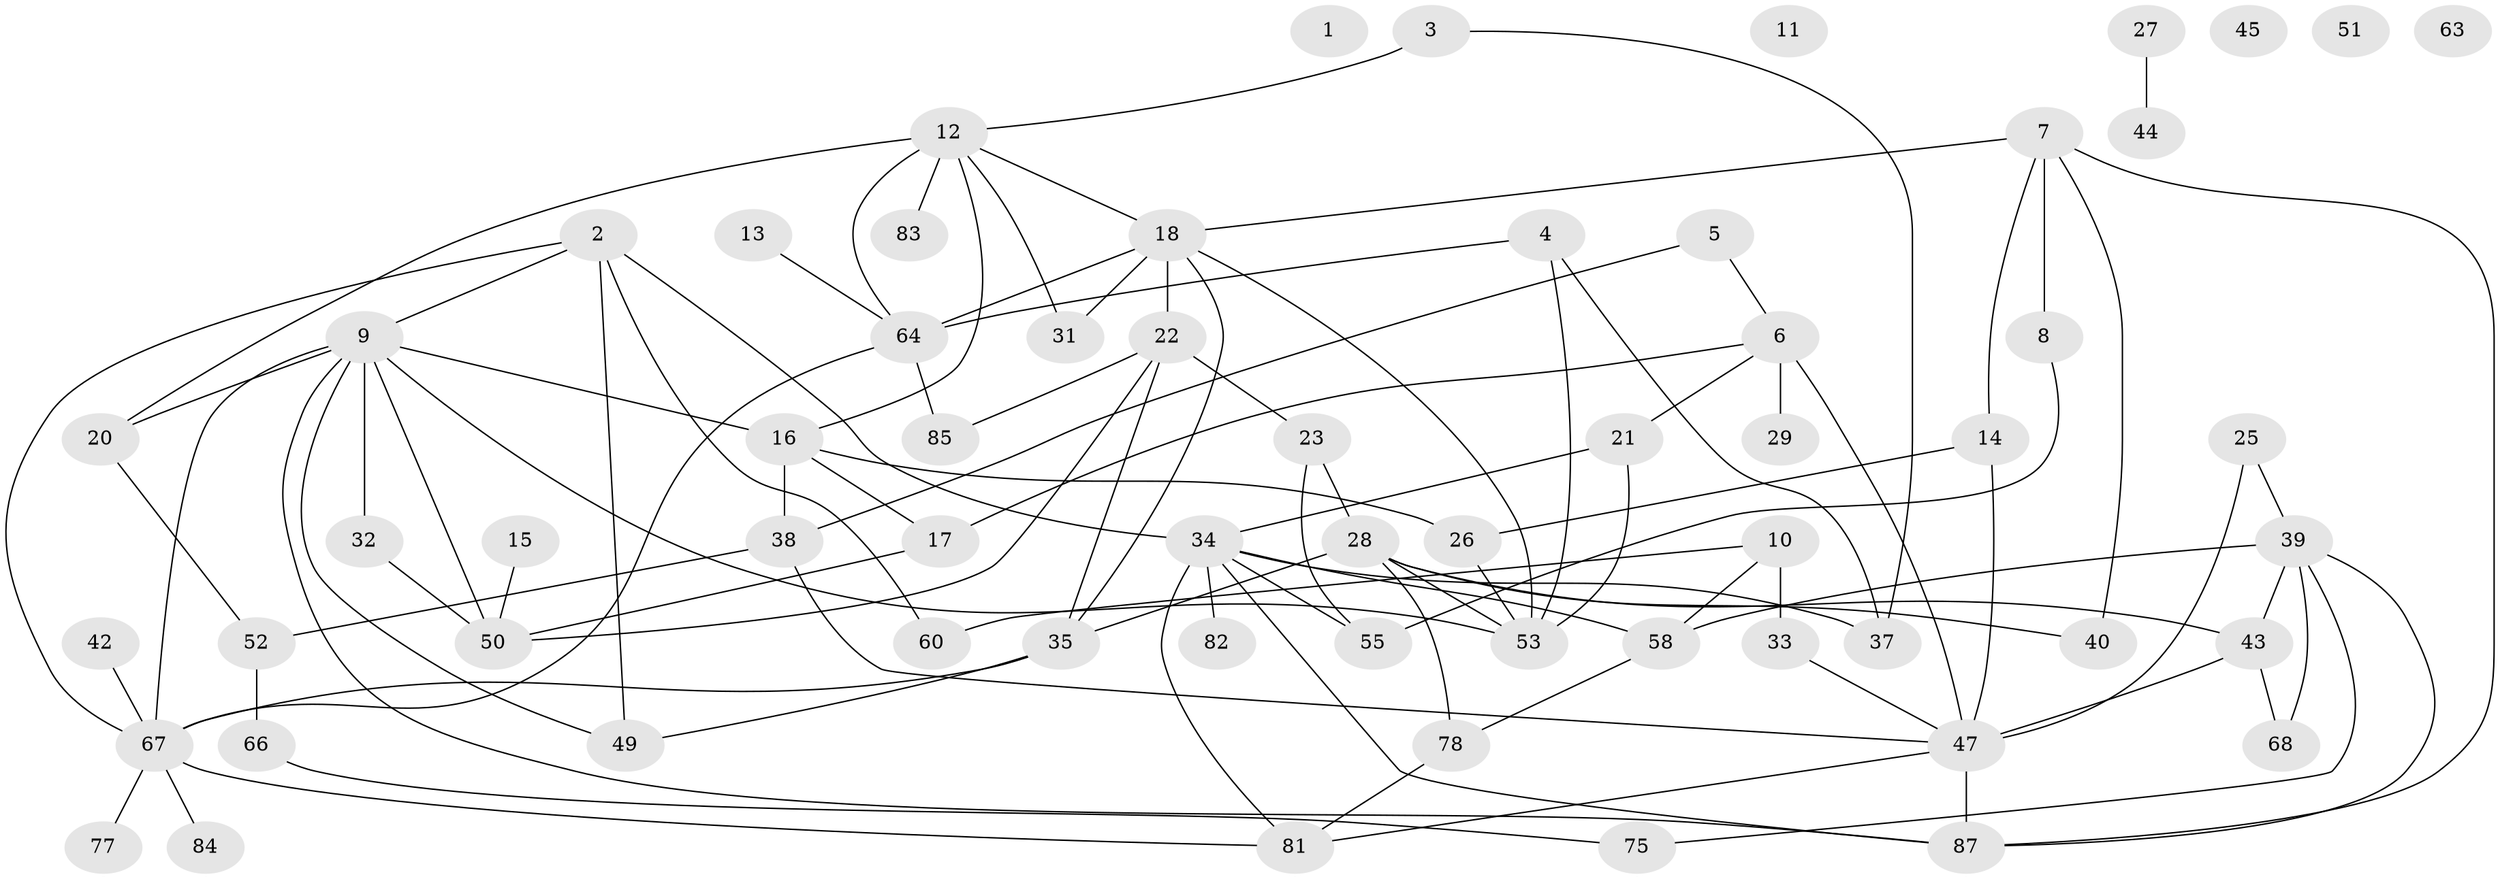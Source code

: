 // original degree distribution, {0: 0.05747126436781609, 4: 0.1839080459770115, 2: 0.26436781609195403, 3: 0.19540229885057472, 1: 0.13793103448275862, 5: 0.10344827586206896, 7: 0.022988505747126436, 6: 0.022988505747126436, 8: 0.011494252873563218}
// Generated by graph-tools (version 1.1) at 2025/41/03/06/25 10:41:23]
// undirected, 63 vertices, 101 edges
graph export_dot {
graph [start="1"]
  node [color=gray90,style=filled];
  1;
  2 [super="+80"];
  3;
  4;
  5 [super="+86"];
  6 [super="+24"];
  7 [super="+71"];
  8;
  9 [super="+36"];
  10;
  11;
  12 [super="+59"];
  13;
  14;
  15;
  16 [super="+57"];
  17;
  18 [super="+19"];
  20 [super="+72"];
  21 [super="+46"];
  22 [super="+54"];
  23 [super="+30"];
  25;
  26 [super="+62"];
  27;
  28 [super="+41"];
  29 [super="+73"];
  31;
  32;
  33;
  34 [super="+48"];
  35;
  37;
  38 [super="+69"];
  39 [super="+65"];
  40;
  42;
  43;
  44;
  45;
  47 [super="+56"];
  49 [super="+76"];
  50 [super="+79"];
  51;
  52;
  53 [super="+61"];
  55;
  58;
  60;
  63;
  64 [super="+74"];
  66;
  67 [super="+70"];
  68;
  75;
  77;
  78;
  81;
  82;
  83;
  84;
  85;
  87;
  2 -- 60;
  2 -- 67;
  2 -- 9;
  2 -- 49;
  2 -- 34;
  3 -- 12;
  3 -- 37;
  4 -- 37;
  4 -- 53;
  4 -- 64;
  5 -- 6;
  5 -- 38;
  6 -- 17;
  6 -- 21;
  6 -- 47;
  6 -- 29;
  7 -- 8;
  7 -- 14;
  7 -- 40;
  7 -- 87;
  7 -- 18;
  8 -- 55;
  9 -- 32;
  9 -- 49;
  9 -- 67;
  9 -- 50;
  9 -- 20;
  9 -- 53;
  9 -- 87;
  9 -- 16;
  10 -- 33;
  10 -- 58;
  10 -- 60;
  12 -- 16;
  12 -- 64;
  12 -- 18;
  12 -- 83;
  12 -- 31;
  12 -- 20 [weight=2];
  13 -- 64;
  14 -- 26;
  14 -- 47;
  15 -- 50;
  16 -- 17;
  16 -- 38;
  16 -- 26;
  17 -- 50;
  18 -- 22;
  18 -- 31;
  18 -- 64;
  18 -- 35;
  18 -- 53;
  20 -- 52;
  21 -- 34;
  21 -- 53;
  22 -- 35;
  22 -- 50;
  22 -- 85;
  22 -- 23;
  23 -- 28;
  23 -- 55;
  25 -- 39;
  25 -- 47;
  26 -- 53;
  27 -- 44;
  28 -- 40;
  28 -- 78;
  28 -- 53;
  28 -- 43;
  28 -- 35;
  32 -- 50;
  33 -- 47;
  34 -- 37;
  34 -- 81;
  34 -- 82;
  34 -- 55;
  34 -- 87;
  34 -- 58;
  35 -- 49;
  35 -- 67;
  38 -- 52;
  38 -- 47;
  39 -- 43;
  39 -- 58;
  39 -- 68;
  39 -- 75;
  39 -- 87;
  42 -- 67;
  43 -- 47;
  43 -- 68;
  47 -- 81;
  47 -- 87;
  52 -- 66;
  58 -- 78;
  64 -- 67;
  64 -- 85;
  66 -- 75;
  67 -- 81;
  67 -- 84;
  67 -- 77;
  78 -- 81;
}
